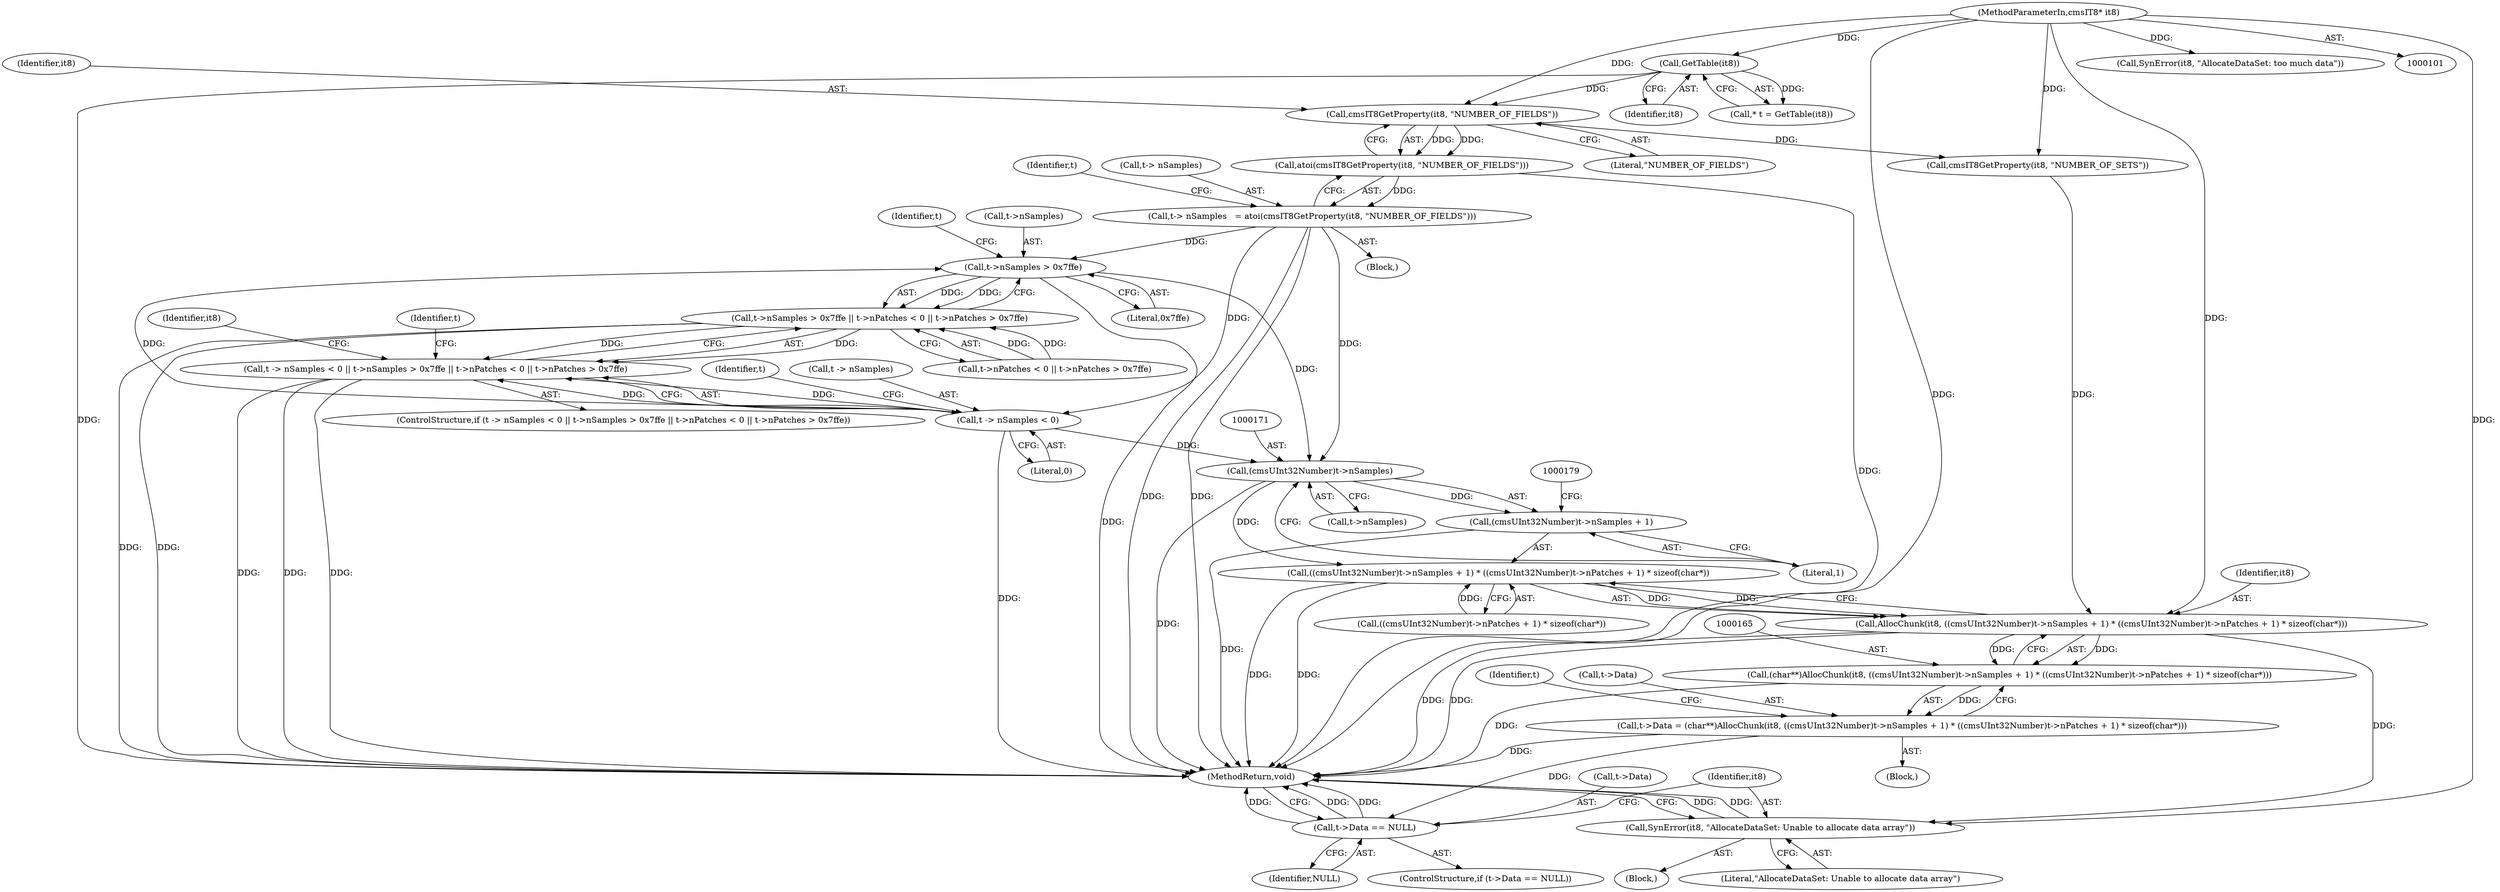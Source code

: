 digraph "0_Little-CMS_768f70ca405cd3159d990e962d54456773bb8cf8@pointer" {
"1000138" [label="(Call,t->nSamples > 0x7ffe)"];
"1000114" [label="(Call,t-> nSamples   = atoi(cmsIT8GetProperty(it8, \"NUMBER_OF_FIELDS\")))"];
"1000118" [label="(Call,atoi(cmsIT8GetProperty(it8, \"NUMBER_OF_FIELDS\")))"];
"1000119" [label="(Call,cmsIT8GetProperty(it8, \"NUMBER_OF_FIELDS\"))"];
"1000107" [label="(Call,GetTable(it8))"];
"1000102" [label="(MethodParameterIn,cmsIT8* it8)"];
"1000132" [label="(Call,t -> nSamples < 0)"];
"1000137" [label="(Call,t->nSamples > 0x7ffe || t->nPatches < 0 || t->nPatches > 0x7ffe)"];
"1000131" [label="(Call,t -> nSamples < 0 || t->nSamples > 0x7ffe || t->nPatches < 0 || t->nPatches > 0x7ffe)"];
"1000170" [label="(Call,(cmsUInt32Number)t->nSamples)"];
"1000168" [label="(Call,((cmsUInt32Number)t->nSamples + 1) * ((cmsUInt32Number)t->nPatches + 1) * sizeof(char*))"];
"1000166" [label="(Call,AllocChunk(it8, ((cmsUInt32Number)t->nSamples + 1) * ((cmsUInt32Number)t->nPatches + 1) * sizeof(char*)))"];
"1000164" [label="(Call,(char**)AllocChunk(it8, ((cmsUInt32Number)t->nSamples + 1) * ((cmsUInt32Number)t->nPatches + 1) * sizeof(char*)))"];
"1000160" [label="(Call,t->Data = (char**)AllocChunk(it8, ((cmsUInt32Number)t->nSamples + 1) * ((cmsUInt32Number)t->nPatches + 1) * sizeof(char*)))"];
"1000187" [label="(Call,t->Data == NULL)"];
"1000193" [label="(Call,SynError(it8, \"AllocateDataSet: Unable to allocate data array\"))"];
"1000169" [label="(Call,(cmsUInt32Number)t->nSamples + 1)"];
"1000108" [label="(Identifier,it8)"];
"1000130" [label="(ControlStructure,if (t -> nSamples < 0 || t->nSamples > 0x7ffe || t->nPatches < 0 || t->nPatches > 0x7ffe))"];
"1000189" [label="(Identifier,t)"];
"1000142" [label="(Literal,0x7ffe)"];
"1000138" [label="(Call,t->nSamples > 0x7ffe)"];
"1000102" [label="(MethodParameterIn,cmsIT8* it8)"];
"1000170" [label="(Call,(cmsUInt32Number)t->nSamples)"];
"1000114" [label="(Call,t-> nSamples   = atoi(cmsIT8GetProperty(it8, \"NUMBER_OF_FIELDS\")))"];
"1000136" [label="(Literal,0)"];
"1000167" [label="(Identifier,it8)"];
"1000120" [label="(Identifier,it8)"];
"1000115" [label="(Call,t-> nSamples)"];
"1000194" [label="(Identifier,it8)"];
"1000196" [label="(MethodReturn,void)"];
"1000166" [label="(Call,AllocChunk(it8, ((cmsUInt32Number)t->nSamples + 1) * ((cmsUInt32Number)t->nPatches + 1) * sizeof(char*)))"];
"1000127" [label="(Call,cmsIT8GetProperty(it8, \"NUMBER_OF_SETS\"))"];
"1000119" [label="(Call,cmsIT8GetProperty(it8, \"NUMBER_OF_FIELDS\"))"];
"1000124" [label="(Identifier,t)"];
"1000133" [label="(Call,t -> nSamples)"];
"1000118" [label="(Call,atoi(cmsIT8GetProperty(it8, \"NUMBER_OF_FIELDS\")))"];
"1000140" [label="(Identifier,t)"];
"1000193" [label="(Call,SynError(it8, \"AllocateDataSet: Unable to allocate data array\"))"];
"1000191" [label="(Identifier,NULL)"];
"1000186" [label="(ControlStructure,if (t->Data == NULL))"];
"1000137" [label="(Call,t->nSamples > 0x7ffe || t->nPatches < 0 || t->nPatches > 0x7ffe)"];
"1000156" [label="(Identifier,it8)"];
"1000168" [label="(Call,((cmsUInt32Number)t->nSamples + 1) * ((cmsUInt32Number)t->nPatches + 1) * sizeof(char*))"];
"1000131" [label="(Call,t -> nSamples < 0 || t->nSamples > 0x7ffe || t->nPatches < 0 || t->nPatches > 0x7ffe)"];
"1000176" [label="(Call,((cmsUInt32Number)t->nPatches + 1) * sizeof(char*))"];
"1000187" [label="(Call,t->Data == NULL)"];
"1000159" [label="(Block,)"];
"1000175" [label="(Literal,1)"];
"1000172" [label="(Call,t->nSamples)"];
"1000161" [label="(Call,t->Data)"];
"1000192" [label="(Block,)"];
"1000195" [label="(Literal,\"AllocateDataSet: Unable to allocate data array\")"];
"1000107" [label="(Call,GetTable(it8))"];
"1000155" [label="(Call,SynError(it8, \"AllocateDataSet: too much data\"))"];
"1000139" [label="(Call,t->nSamples)"];
"1000169" [label="(Call,(cmsUInt32Number)t->nSamples + 1)"];
"1000103" [label="(Block,)"];
"1000143" [label="(Call,t->nPatches < 0 || t->nPatches > 0x7ffe)"];
"1000162" [label="(Identifier,t)"];
"1000164" [label="(Call,(char**)AllocChunk(it8, ((cmsUInt32Number)t->nSamples + 1) * ((cmsUInt32Number)t->nPatches + 1) * sizeof(char*)))"];
"1000160" [label="(Call,t->Data = (char**)AllocChunk(it8, ((cmsUInt32Number)t->nSamples + 1) * ((cmsUInt32Number)t->nPatches + 1) * sizeof(char*)))"];
"1000146" [label="(Identifier,t)"];
"1000132" [label="(Call,t -> nSamples < 0)"];
"1000105" [label="(Call,* t = GetTable(it8))"];
"1000121" [label="(Literal,\"NUMBER_OF_FIELDS\")"];
"1000188" [label="(Call,t->Data)"];
"1000138" -> "1000137"  [label="AST: "];
"1000138" -> "1000142"  [label="CFG: "];
"1000139" -> "1000138"  [label="AST: "];
"1000142" -> "1000138"  [label="AST: "];
"1000146" -> "1000138"  [label="CFG: "];
"1000137" -> "1000138"  [label="CFG: "];
"1000138" -> "1000196"  [label="DDG: "];
"1000138" -> "1000137"  [label="DDG: "];
"1000138" -> "1000137"  [label="DDG: "];
"1000114" -> "1000138"  [label="DDG: "];
"1000132" -> "1000138"  [label="DDG: "];
"1000138" -> "1000170"  [label="DDG: "];
"1000114" -> "1000103"  [label="AST: "];
"1000114" -> "1000118"  [label="CFG: "];
"1000115" -> "1000114"  [label="AST: "];
"1000118" -> "1000114"  [label="AST: "];
"1000124" -> "1000114"  [label="CFG: "];
"1000114" -> "1000196"  [label="DDG: "];
"1000114" -> "1000196"  [label="DDG: "];
"1000118" -> "1000114"  [label="DDG: "];
"1000114" -> "1000132"  [label="DDG: "];
"1000114" -> "1000170"  [label="DDG: "];
"1000118" -> "1000119"  [label="CFG: "];
"1000119" -> "1000118"  [label="AST: "];
"1000118" -> "1000196"  [label="DDG: "];
"1000119" -> "1000118"  [label="DDG: "];
"1000119" -> "1000118"  [label="DDG: "];
"1000119" -> "1000121"  [label="CFG: "];
"1000120" -> "1000119"  [label="AST: "];
"1000121" -> "1000119"  [label="AST: "];
"1000107" -> "1000119"  [label="DDG: "];
"1000102" -> "1000119"  [label="DDG: "];
"1000119" -> "1000127"  [label="DDG: "];
"1000107" -> "1000105"  [label="AST: "];
"1000107" -> "1000108"  [label="CFG: "];
"1000108" -> "1000107"  [label="AST: "];
"1000105" -> "1000107"  [label="CFG: "];
"1000107" -> "1000196"  [label="DDG: "];
"1000107" -> "1000105"  [label="DDG: "];
"1000102" -> "1000107"  [label="DDG: "];
"1000102" -> "1000101"  [label="AST: "];
"1000102" -> "1000196"  [label="DDG: "];
"1000102" -> "1000127"  [label="DDG: "];
"1000102" -> "1000155"  [label="DDG: "];
"1000102" -> "1000166"  [label="DDG: "];
"1000102" -> "1000193"  [label="DDG: "];
"1000132" -> "1000131"  [label="AST: "];
"1000132" -> "1000136"  [label="CFG: "];
"1000133" -> "1000132"  [label="AST: "];
"1000136" -> "1000132"  [label="AST: "];
"1000140" -> "1000132"  [label="CFG: "];
"1000131" -> "1000132"  [label="CFG: "];
"1000132" -> "1000196"  [label="DDG: "];
"1000132" -> "1000131"  [label="DDG: "];
"1000132" -> "1000131"  [label="DDG: "];
"1000132" -> "1000170"  [label="DDG: "];
"1000137" -> "1000131"  [label="AST: "];
"1000137" -> "1000143"  [label="CFG: "];
"1000143" -> "1000137"  [label="AST: "];
"1000131" -> "1000137"  [label="CFG: "];
"1000137" -> "1000196"  [label="DDG: "];
"1000137" -> "1000196"  [label="DDG: "];
"1000137" -> "1000131"  [label="DDG: "];
"1000137" -> "1000131"  [label="DDG: "];
"1000143" -> "1000137"  [label="DDG: "];
"1000143" -> "1000137"  [label="DDG: "];
"1000131" -> "1000130"  [label="AST: "];
"1000156" -> "1000131"  [label="CFG: "];
"1000162" -> "1000131"  [label="CFG: "];
"1000131" -> "1000196"  [label="DDG: "];
"1000131" -> "1000196"  [label="DDG: "];
"1000131" -> "1000196"  [label="DDG: "];
"1000170" -> "1000169"  [label="AST: "];
"1000170" -> "1000172"  [label="CFG: "];
"1000171" -> "1000170"  [label="AST: "];
"1000172" -> "1000170"  [label="AST: "];
"1000175" -> "1000170"  [label="CFG: "];
"1000170" -> "1000196"  [label="DDG: "];
"1000170" -> "1000168"  [label="DDG: "];
"1000170" -> "1000169"  [label="DDG: "];
"1000168" -> "1000166"  [label="AST: "];
"1000168" -> "1000176"  [label="CFG: "];
"1000169" -> "1000168"  [label="AST: "];
"1000176" -> "1000168"  [label="AST: "];
"1000166" -> "1000168"  [label="CFG: "];
"1000168" -> "1000196"  [label="DDG: "];
"1000168" -> "1000196"  [label="DDG: "];
"1000168" -> "1000166"  [label="DDG: "];
"1000168" -> "1000166"  [label="DDG: "];
"1000176" -> "1000168"  [label="DDG: "];
"1000166" -> "1000164"  [label="AST: "];
"1000167" -> "1000166"  [label="AST: "];
"1000164" -> "1000166"  [label="CFG: "];
"1000166" -> "1000196"  [label="DDG: "];
"1000166" -> "1000196"  [label="DDG: "];
"1000166" -> "1000164"  [label="DDG: "];
"1000166" -> "1000164"  [label="DDG: "];
"1000127" -> "1000166"  [label="DDG: "];
"1000166" -> "1000193"  [label="DDG: "];
"1000164" -> "1000160"  [label="AST: "];
"1000165" -> "1000164"  [label="AST: "];
"1000160" -> "1000164"  [label="CFG: "];
"1000164" -> "1000196"  [label="DDG: "];
"1000164" -> "1000160"  [label="DDG: "];
"1000160" -> "1000159"  [label="AST: "];
"1000161" -> "1000160"  [label="AST: "];
"1000189" -> "1000160"  [label="CFG: "];
"1000160" -> "1000196"  [label="DDG: "];
"1000160" -> "1000187"  [label="DDG: "];
"1000187" -> "1000186"  [label="AST: "];
"1000187" -> "1000191"  [label="CFG: "];
"1000188" -> "1000187"  [label="AST: "];
"1000191" -> "1000187"  [label="AST: "];
"1000194" -> "1000187"  [label="CFG: "];
"1000196" -> "1000187"  [label="CFG: "];
"1000187" -> "1000196"  [label="DDG: "];
"1000187" -> "1000196"  [label="DDG: "];
"1000187" -> "1000196"  [label="DDG: "];
"1000193" -> "1000192"  [label="AST: "];
"1000193" -> "1000195"  [label="CFG: "];
"1000194" -> "1000193"  [label="AST: "];
"1000195" -> "1000193"  [label="AST: "];
"1000196" -> "1000193"  [label="CFG: "];
"1000193" -> "1000196"  [label="DDG: "];
"1000193" -> "1000196"  [label="DDG: "];
"1000169" -> "1000175"  [label="CFG: "];
"1000175" -> "1000169"  [label="AST: "];
"1000179" -> "1000169"  [label="CFG: "];
"1000169" -> "1000196"  [label="DDG: "];
}
